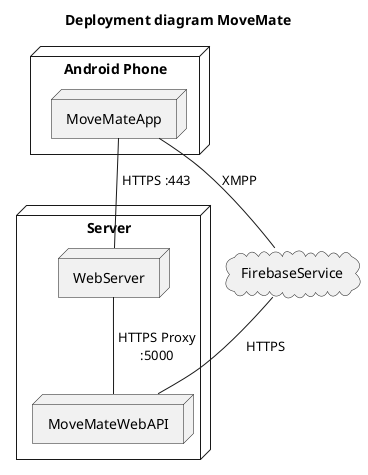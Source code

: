 @startuml DeploymentDiagramMoveMate

	title Deployment diagram MoveMate

	node "Android Phone" as Client {
		node MoveMateApp
	}

	cloud FirebaseService

	node Server {


		node WebServer
		node MoveMateWebAPI

		WebServer -- MoveMateWebAPI : " HTTPS Proxy\n :5000"

	}


	MoveMateApp -- FirebaseService : "XMPP"
	MoveMateApp -- WebServer : " HTTPS :443 "
	MoveMateWebAPI --left-- FirebaseService : " HTTPS"



@enduml